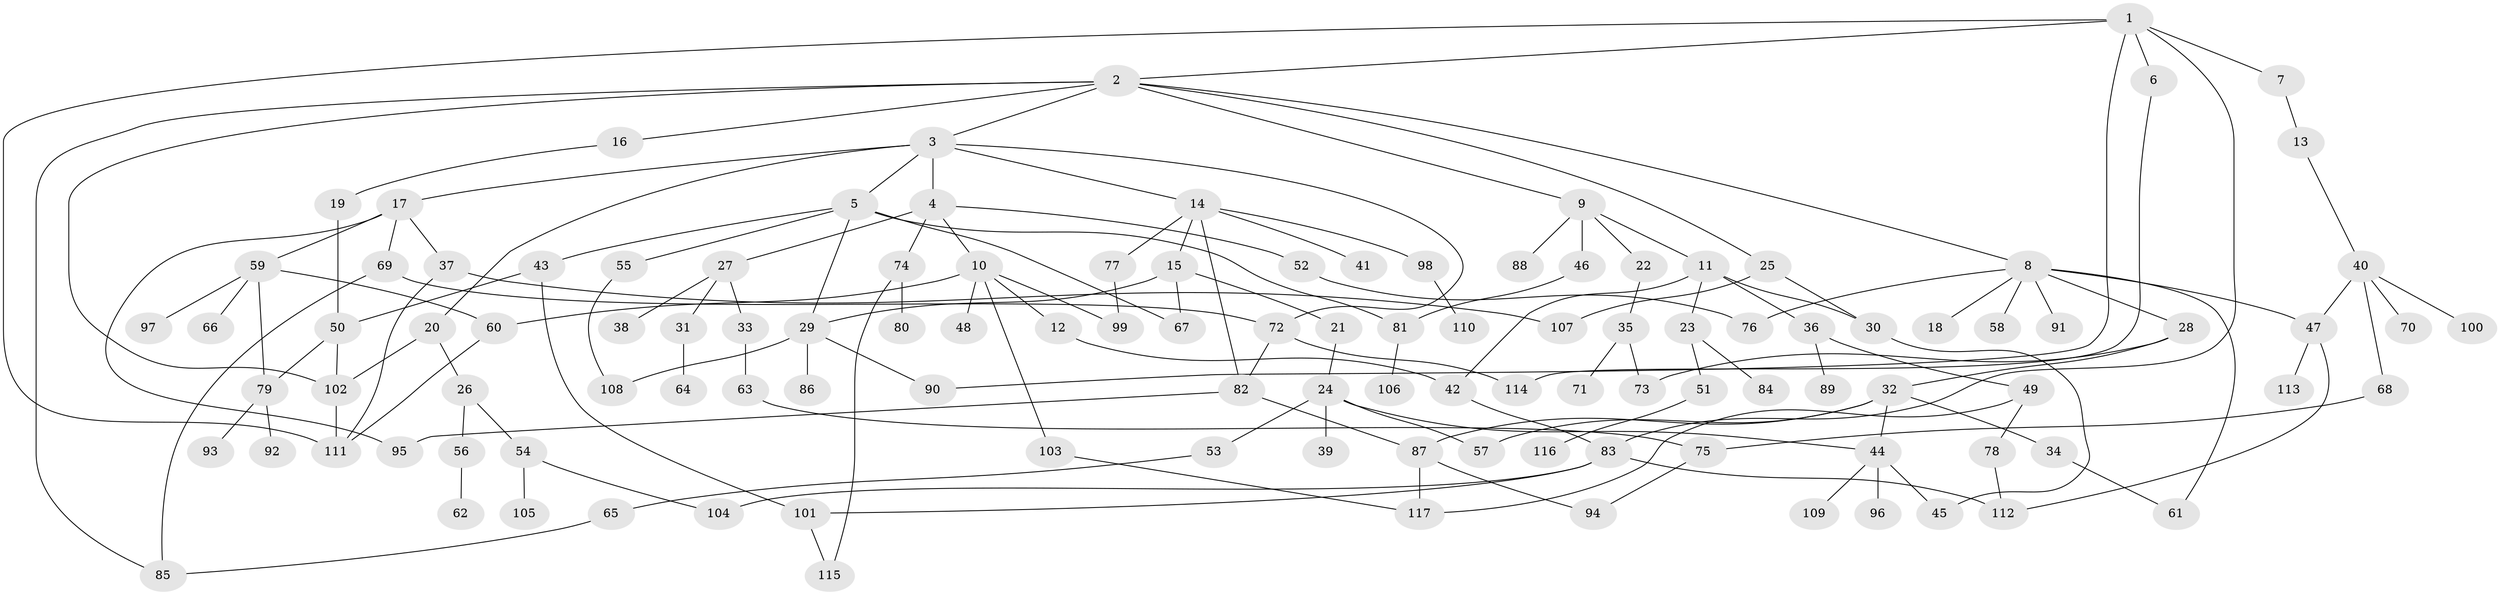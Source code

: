 // coarse degree distribution, {9: 0.024691358024691357, 11: 0.012345679012345678, 7: 0.037037037037037035, 2: 0.2222222222222222, 6: 0.07407407407407407, 3: 0.1728395061728395, 8: 0.012345679012345678, 1: 0.32098765432098764, 5: 0.04938271604938271, 4: 0.07407407407407407}
// Generated by graph-tools (version 1.1) at 2025/41/03/06/25 10:41:28]
// undirected, 117 vertices, 157 edges
graph export_dot {
graph [start="1"]
  node [color=gray90,style=filled];
  1;
  2;
  3;
  4;
  5;
  6;
  7;
  8;
  9;
  10;
  11;
  12;
  13;
  14;
  15;
  16;
  17;
  18;
  19;
  20;
  21;
  22;
  23;
  24;
  25;
  26;
  27;
  28;
  29;
  30;
  31;
  32;
  33;
  34;
  35;
  36;
  37;
  38;
  39;
  40;
  41;
  42;
  43;
  44;
  45;
  46;
  47;
  48;
  49;
  50;
  51;
  52;
  53;
  54;
  55;
  56;
  57;
  58;
  59;
  60;
  61;
  62;
  63;
  64;
  65;
  66;
  67;
  68;
  69;
  70;
  71;
  72;
  73;
  74;
  75;
  76;
  77;
  78;
  79;
  80;
  81;
  82;
  83;
  84;
  85;
  86;
  87;
  88;
  89;
  90;
  91;
  92;
  93;
  94;
  95;
  96;
  97;
  98;
  99;
  100;
  101;
  102;
  103;
  104;
  105;
  106;
  107;
  108;
  109;
  110;
  111;
  112;
  113;
  114;
  115;
  116;
  117;
  1 -- 2;
  1 -- 6;
  1 -- 7;
  1 -- 90;
  1 -- 83;
  1 -- 111;
  2 -- 3;
  2 -- 8;
  2 -- 9;
  2 -- 16;
  2 -- 25;
  2 -- 85;
  2 -- 102;
  3 -- 4;
  3 -- 5;
  3 -- 14;
  3 -- 17;
  3 -- 20;
  3 -- 72;
  4 -- 10;
  4 -- 27;
  4 -- 52;
  4 -- 74;
  5 -- 29;
  5 -- 43;
  5 -- 55;
  5 -- 81;
  5 -- 67;
  6 -- 114;
  7 -- 13;
  8 -- 18;
  8 -- 28;
  8 -- 58;
  8 -- 91;
  8 -- 76;
  8 -- 61;
  8 -- 47;
  9 -- 11;
  9 -- 22;
  9 -- 46;
  9 -- 88;
  10 -- 12;
  10 -- 48;
  10 -- 99;
  10 -- 103;
  10 -- 60;
  11 -- 23;
  11 -- 36;
  11 -- 42;
  11 -- 30;
  12 -- 42;
  13 -- 40;
  14 -- 15;
  14 -- 41;
  14 -- 77;
  14 -- 98;
  14 -- 82;
  15 -- 21;
  15 -- 67;
  15 -- 29;
  16 -- 19;
  17 -- 37;
  17 -- 59;
  17 -- 69;
  17 -- 95;
  19 -- 50;
  20 -- 26;
  20 -- 102;
  21 -- 24;
  22 -- 35;
  23 -- 51;
  23 -- 84;
  24 -- 39;
  24 -- 53;
  24 -- 44;
  24 -- 57;
  25 -- 30;
  25 -- 107;
  26 -- 54;
  26 -- 56;
  27 -- 31;
  27 -- 33;
  27 -- 38;
  28 -- 32;
  28 -- 73;
  29 -- 86;
  29 -- 108;
  29 -- 90;
  30 -- 45;
  31 -- 64;
  32 -- 34;
  32 -- 44;
  32 -- 57;
  32 -- 87;
  33 -- 63;
  34 -- 61;
  35 -- 71;
  35 -- 73;
  36 -- 49;
  36 -- 89;
  37 -- 107;
  37 -- 111;
  40 -- 47;
  40 -- 68;
  40 -- 70;
  40 -- 100;
  42 -- 83;
  43 -- 50;
  43 -- 101;
  44 -- 45;
  44 -- 96;
  44 -- 109;
  46 -- 81;
  47 -- 113;
  47 -- 112;
  49 -- 78;
  49 -- 117;
  50 -- 79;
  50 -- 102;
  51 -- 116;
  52 -- 76;
  53 -- 65;
  54 -- 104;
  54 -- 105;
  55 -- 108;
  56 -- 62;
  59 -- 60;
  59 -- 66;
  59 -- 97;
  59 -- 79;
  60 -- 111;
  63 -- 75;
  65 -- 85;
  68 -- 75;
  69 -- 72;
  69 -- 85;
  72 -- 82;
  72 -- 114;
  74 -- 80;
  74 -- 115;
  75 -- 94;
  77 -- 99;
  78 -- 112;
  79 -- 92;
  79 -- 93;
  81 -- 106;
  82 -- 87;
  82 -- 95;
  83 -- 101;
  83 -- 112;
  83 -- 104;
  87 -- 94;
  87 -- 117;
  98 -- 110;
  101 -- 115;
  102 -- 111;
  103 -- 117;
}
